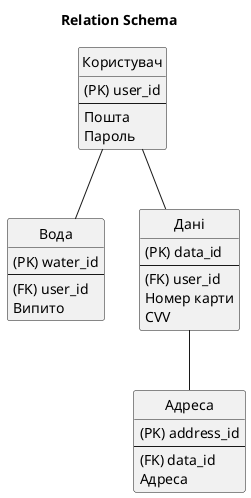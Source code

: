 @startuml

title Relation Schema

hide circle

entity "Користувач" as user {
    (PK) user_id
    --
    Пошта
    Пароль
}

entity "Вода" as water {
    (PK) water_id
    --
    (FK) user_id
    Випито
}
entity "Дані" as data {
    (PK) data_id
    --
    (FK) user_id
    Номер карти
    CVV
}
entity "Адреса" as address {
    (PK) address_id
    --
    (FK) data_id
    Адреса
}

user -- water
user -- data
data -- address

@enduml
